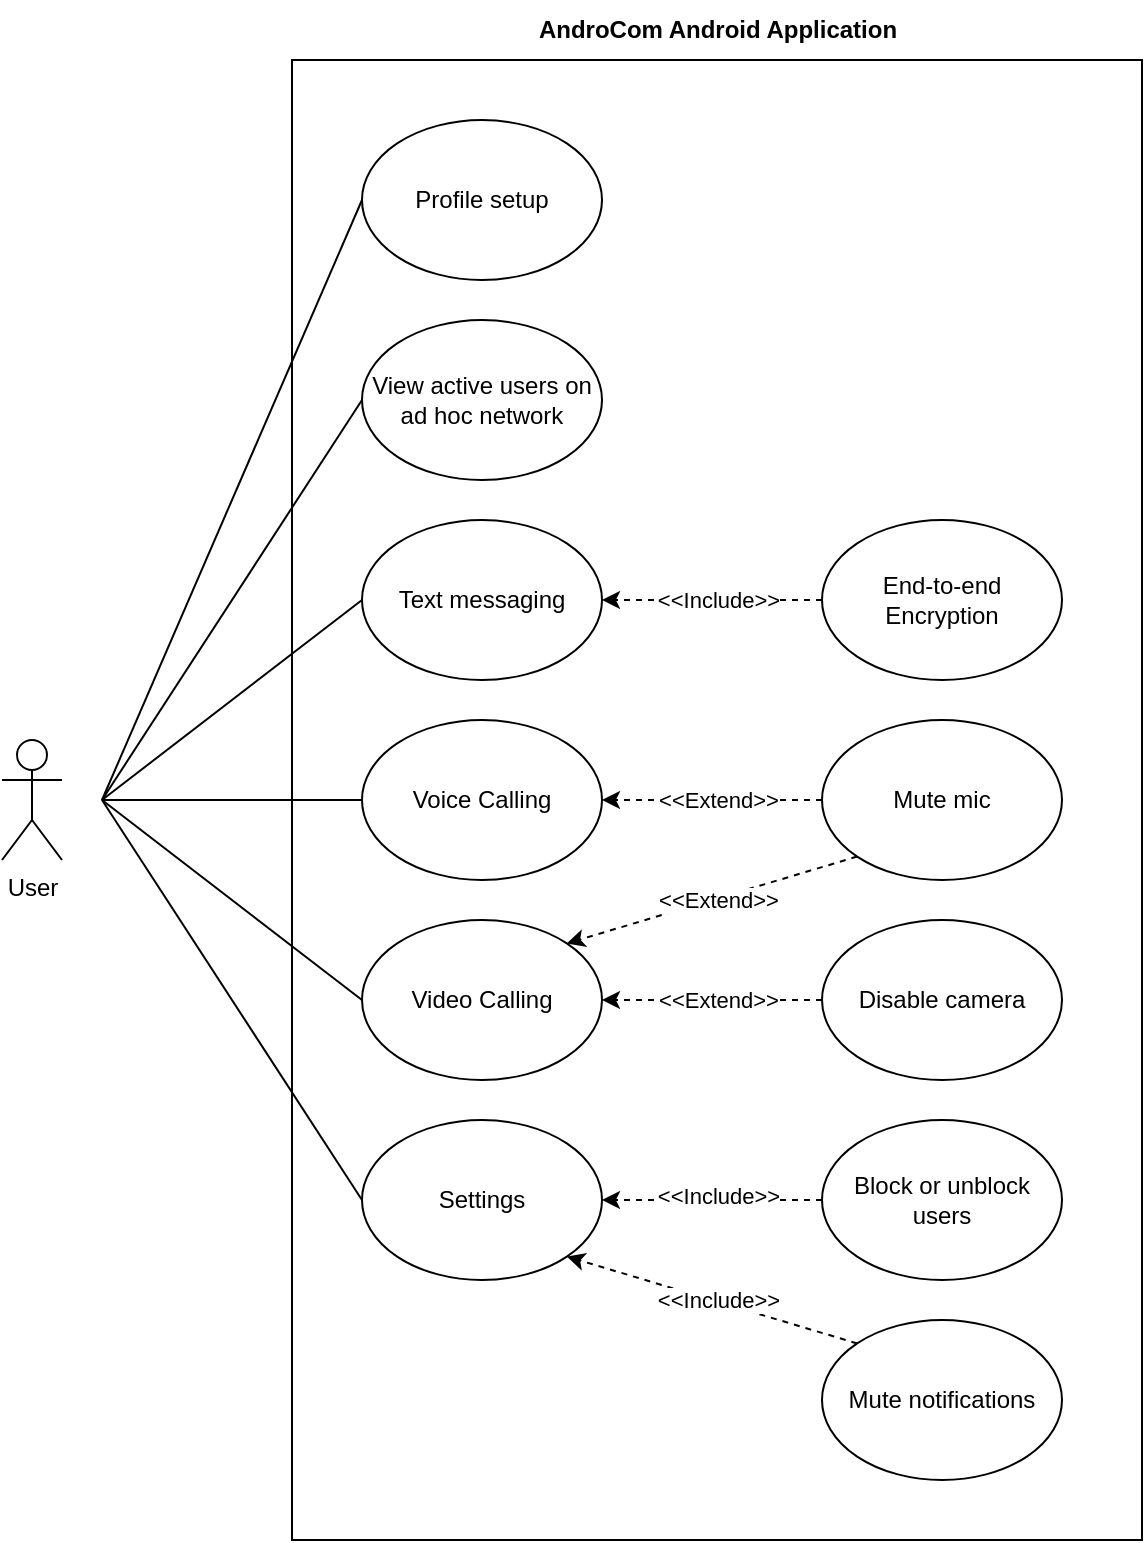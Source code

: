 <mxfile version="24.2.8" type="device">
  <diagram name="Page-1" id="PR7BAgeTNSefuLgVjGSt">
    <mxGraphModel dx="1588" dy="829" grid="1" gridSize="10" guides="1" tooltips="1" connect="1" arrows="1" fold="1" page="1" pageScale="1" pageWidth="850" pageHeight="1100" math="0" shadow="0">
      <root>
        <mxCell id="0" />
        <mxCell id="1" parent="0" />
        <mxCell id="DOVScbBnMmLRzkkaD7LO-1" value="User" style="shape=umlActor;verticalLabelPosition=bottom;verticalAlign=top;html=1;outlineConnect=0;" vertex="1" parent="1">
          <mxGeometry x="80" y="450" width="30" height="60" as="geometry" />
        </mxCell>
        <mxCell id="DOVScbBnMmLRzkkaD7LO-2" value="" style="rounded=0;whiteSpace=wrap;html=1;" vertex="1" parent="1">
          <mxGeometry x="225" y="110" width="425" height="740" as="geometry" />
        </mxCell>
        <mxCell id="DOVScbBnMmLRzkkaD7LO-14" value="&lt;b&gt;AndroCom Android Application&lt;/b&gt;" style="text;html=1;align=center;verticalAlign=middle;whiteSpace=wrap;rounded=0;" vertex="1" parent="1">
          <mxGeometry x="342.5" y="80" width="190" height="30" as="geometry" />
        </mxCell>
        <mxCell id="DOVScbBnMmLRzkkaD7LO-15" value="Profile setup" style="ellipse;whiteSpace=wrap;html=1;" vertex="1" parent="1">
          <mxGeometry x="260" y="140" width="120" height="80" as="geometry" />
        </mxCell>
        <mxCell id="DOVScbBnMmLRzkkaD7LO-16" value="View active users on ad hoc network" style="ellipse;whiteSpace=wrap;html=1;" vertex="1" parent="1">
          <mxGeometry x="260" y="240" width="120" height="80" as="geometry" />
        </mxCell>
        <mxCell id="DOVScbBnMmLRzkkaD7LO-26" style="rounded=0;orthogonalLoop=1;jettySize=auto;html=1;exitX=0;exitY=0.5;exitDx=0;exitDy=0;entryX=1;entryY=0.5;entryDx=0;entryDy=0;dashed=1;" edge="1" parent="1" source="DOVScbBnMmLRzkkaD7LO-18" target="DOVScbBnMmLRzkkaD7LO-17">
          <mxGeometry relative="1" as="geometry" />
        </mxCell>
        <mxCell id="DOVScbBnMmLRzkkaD7LO-27" value="&amp;lt;&amp;lt;Include&amp;gt;&amp;gt;" style="edgeLabel;html=1;align=center;verticalAlign=middle;resizable=0;points=[];" vertex="1" connectable="0" parent="DOVScbBnMmLRzkkaD7LO-26">
          <mxGeometry x="0.189" relative="1" as="geometry">
            <mxPoint x="13" as="offset" />
          </mxGeometry>
        </mxCell>
        <mxCell id="DOVScbBnMmLRzkkaD7LO-17" value="Text messaging" style="ellipse;whiteSpace=wrap;html=1;" vertex="1" parent="1">
          <mxGeometry x="260" y="340" width="120" height="80" as="geometry" />
        </mxCell>
        <mxCell id="DOVScbBnMmLRzkkaD7LO-18" value="End-to-end Encryption" style="ellipse;whiteSpace=wrap;html=1;" vertex="1" parent="1">
          <mxGeometry x="490" y="340" width="120" height="80" as="geometry" />
        </mxCell>
        <mxCell id="DOVScbBnMmLRzkkaD7LO-19" value="Voice Calling" style="ellipse;whiteSpace=wrap;html=1;" vertex="1" parent="1">
          <mxGeometry x="260" y="440" width="120" height="80" as="geometry" />
        </mxCell>
        <mxCell id="DOVScbBnMmLRzkkaD7LO-20" value="Video Calling" style="ellipse;whiteSpace=wrap;html=1;" vertex="1" parent="1">
          <mxGeometry x="260" y="540" width="120" height="80" as="geometry" />
        </mxCell>
        <mxCell id="DOVScbBnMmLRzkkaD7LO-21" value="Settings" style="ellipse;whiteSpace=wrap;html=1;" vertex="1" parent="1">
          <mxGeometry x="260" y="640" width="120" height="80" as="geometry" />
        </mxCell>
        <mxCell id="DOVScbBnMmLRzkkaD7LO-29" style="rounded=0;orthogonalLoop=1;jettySize=auto;html=1;exitX=0;exitY=0.5;exitDx=0;exitDy=0;entryX=1;entryY=0.5;entryDx=0;entryDy=0;dashed=1;" edge="1" parent="1" source="DOVScbBnMmLRzkkaD7LO-22" target="DOVScbBnMmLRzkkaD7LO-19">
          <mxGeometry relative="1" as="geometry" />
        </mxCell>
        <mxCell id="DOVScbBnMmLRzkkaD7LO-31" style="rounded=0;orthogonalLoop=1;jettySize=auto;html=1;exitX=0;exitY=1;exitDx=0;exitDy=0;entryX=1;entryY=0;entryDx=0;entryDy=0;dashed=1;" edge="1" parent="1" source="DOVScbBnMmLRzkkaD7LO-22" target="DOVScbBnMmLRzkkaD7LO-20">
          <mxGeometry relative="1" as="geometry" />
        </mxCell>
        <mxCell id="DOVScbBnMmLRzkkaD7LO-22" value="Mute mic" style="ellipse;whiteSpace=wrap;html=1;" vertex="1" parent="1">
          <mxGeometry x="490" y="440" width="120" height="80" as="geometry" />
        </mxCell>
        <mxCell id="DOVScbBnMmLRzkkaD7LO-23" value="Disable camera" style="ellipse;whiteSpace=wrap;html=1;" vertex="1" parent="1">
          <mxGeometry x="490" y="540" width="120" height="80" as="geometry" />
        </mxCell>
        <mxCell id="DOVScbBnMmLRzkkaD7LO-24" value="Mute notifications" style="ellipse;whiteSpace=wrap;html=1;" vertex="1" parent="1">
          <mxGeometry x="490" y="740" width="120" height="80" as="geometry" />
        </mxCell>
        <mxCell id="DOVScbBnMmLRzkkaD7LO-25" value="Block or unblock users" style="ellipse;whiteSpace=wrap;html=1;" vertex="1" parent="1">
          <mxGeometry x="490" y="640" width="120" height="80" as="geometry" />
        </mxCell>
        <mxCell id="DOVScbBnMmLRzkkaD7LO-32" style="rounded=0;orthogonalLoop=1;jettySize=auto;html=1;exitX=0;exitY=0.5;exitDx=0;exitDy=0;entryX=1;entryY=0.5;entryDx=0;entryDy=0;dashed=1;" edge="1" parent="1" source="DOVScbBnMmLRzkkaD7LO-23" target="DOVScbBnMmLRzkkaD7LO-20">
          <mxGeometry relative="1" as="geometry">
            <mxPoint x="518" y="518" as="sourcePoint" />
            <mxPoint x="390" y="590" as="targetPoint" />
          </mxGeometry>
        </mxCell>
        <mxCell id="DOVScbBnMmLRzkkaD7LO-33" style="rounded=0;orthogonalLoop=1;jettySize=auto;html=1;exitX=0;exitY=0.5;exitDx=0;exitDy=0;entryX=1;entryY=0.5;entryDx=0;entryDy=0;dashed=1;" edge="1" parent="1" source="DOVScbBnMmLRzkkaD7LO-25" target="DOVScbBnMmLRzkkaD7LO-21">
          <mxGeometry relative="1" as="geometry">
            <mxPoint x="528" y="528" as="sourcePoint" />
            <mxPoint x="400" y="600" as="targetPoint" />
          </mxGeometry>
        </mxCell>
        <mxCell id="DOVScbBnMmLRzkkaD7LO-34" style="rounded=0;orthogonalLoop=1;jettySize=auto;html=1;exitX=0;exitY=0;exitDx=0;exitDy=0;entryX=1;entryY=1;entryDx=0;entryDy=0;dashed=1;" edge="1" parent="1" source="DOVScbBnMmLRzkkaD7LO-24" target="DOVScbBnMmLRzkkaD7LO-21">
          <mxGeometry relative="1" as="geometry">
            <mxPoint x="538" y="538" as="sourcePoint" />
            <mxPoint x="410" y="610" as="targetPoint" />
          </mxGeometry>
        </mxCell>
        <mxCell id="DOVScbBnMmLRzkkaD7LO-35" value="&amp;lt;&amp;lt;Include&amp;gt;&amp;gt;" style="edgeLabel;html=1;align=center;verticalAlign=middle;resizable=0;points=[];" vertex="1" connectable="0" parent="1">
          <mxGeometry x="449.995" y="610" as="geometry">
            <mxPoint x="-12" y="68" as="offset" />
          </mxGeometry>
        </mxCell>
        <mxCell id="DOVScbBnMmLRzkkaD7LO-37" value="&amp;lt;&amp;lt;Include&amp;gt;&amp;gt;" style="edgeLabel;html=1;align=center;verticalAlign=middle;resizable=0;points=[];" vertex="1" connectable="0" parent="1">
          <mxGeometry x="437.495" y="730" as="geometry" />
        </mxCell>
        <mxCell id="DOVScbBnMmLRzkkaD7LO-38" value="&amp;lt;&amp;lt;Extend&amp;gt;&amp;gt;" style="edgeLabel;html=1;align=center;verticalAlign=middle;resizable=0;points=[];" vertex="1" connectable="0" parent="1">
          <mxGeometry x="437.495" y="480" as="geometry" />
        </mxCell>
        <mxCell id="DOVScbBnMmLRzkkaD7LO-39" value="&amp;lt;&amp;lt;Extend&amp;gt;&amp;gt;" style="edgeLabel;html=1;align=center;verticalAlign=middle;resizable=0;points=[];" vertex="1" connectable="0" parent="1">
          <mxGeometry x="437.495" y="580" as="geometry" />
        </mxCell>
        <mxCell id="DOVScbBnMmLRzkkaD7LO-40" value="&amp;lt;&amp;lt;Extend&amp;gt;&amp;gt;" style="edgeLabel;html=1;align=center;verticalAlign=middle;resizable=0;points=[];" vertex="1" connectable="0" parent="1">
          <mxGeometry x="437.495" y="530" as="geometry" />
        </mxCell>
        <mxCell id="DOVScbBnMmLRzkkaD7LO-42" style="rounded=0;orthogonalLoop=1;jettySize=auto;html=1;entryX=0;entryY=0.5;entryDx=0;entryDy=0;endArrow=none;endFill=0;" edge="1" parent="1" target="DOVScbBnMmLRzkkaD7LO-15">
          <mxGeometry relative="1" as="geometry">
            <mxPoint x="130" y="480" as="sourcePoint" />
          </mxGeometry>
        </mxCell>
        <mxCell id="DOVScbBnMmLRzkkaD7LO-43" style="rounded=0;orthogonalLoop=1;jettySize=auto;html=1;entryX=0;entryY=0.5;entryDx=0;entryDy=0;endArrow=none;endFill=0;" edge="1" parent="1" target="DOVScbBnMmLRzkkaD7LO-16">
          <mxGeometry relative="1" as="geometry">
            <mxPoint x="130" y="480" as="sourcePoint" />
            <mxPoint x="270" y="190" as="targetPoint" />
          </mxGeometry>
        </mxCell>
        <mxCell id="DOVScbBnMmLRzkkaD7LO-44" style="rounded=0;orthogonalLoop=1;jettySize=auto;html=1;entryX=0;entryY=0.5;entryDx=0;entryDy=0;endArrow=none;endFill=0;" edge="1" parent="1" target="DOVScbBnMmLRzkkaD7LO-17">
          <mxGeometry relative="1" as="geometry">
            <mxPoint x="130" y="480" as="sourcePoint" />
            <mxPoint x="280" y="200" as="targetPoint" />
          </mxGeometry>
        </mxCell>
        <mxCell id="DOVScbBnMmLRzkkaD7LO-45" style="rounded=0;orthogonalLoop=1;jettySize=auto;html=1;entryX=0;entryY=0.5;entryDx=0;entryDy=0;endArrow=none;endFill=0;" edge="1" parent="1" target="DOVScbBnMmLRzkkaD7LO-19">
          <mxGeometry relative="1" as="geometry">
            <mxPoint x="130" y="480" as="sourcePoint" />
            <mxPoint x="290" y="210" as="targetPoint" />
          </mxGeometry>
        </mxCell>
        <mxCell id="DOVScbBnMmLRzkkaD7LO-46" style="rounded=0;orthogonalLoop=1;jettySize=auto;html=1;entryX=0;entryY=0.5;entryDx=0;entryDy=0;endArrow=none;endFill=0;" edge="1" parent="1" target="DOVScbBnMmLRzkkaD7LO-20">
          <mxGeometry relative="1" as="geometry">
            <mxPoint x="130" y="480" as="sourcePoint" />
            <mxPoint x="300" y="220" as="targetPoint" />
          </mxGeometry>
        </mxCell>
        <mxCell id="DOVScbBnMmLRzkkaD7LO-47" style="rounded=0;orthogonalLoop=1;jettySize=auto;html=1;entryX=0;entryY=0.5;entryDx=0;entryDy=0;endArrow=none;endFill=0;" edge="1" parent="1" target="DOVScbBnMmLRzkkaD7LO-21">
          <mxGeometry relative="1" as="geometry">
            <mxPoint x="130" y="480" as="sourcePoint" />
            <mxPoint x="310" y="230" as="targetPoint" />
          </mxGeometry>
        </mxCell>
      </root>
    </mxGraphModel>
  </diagram>
</mxfile>

